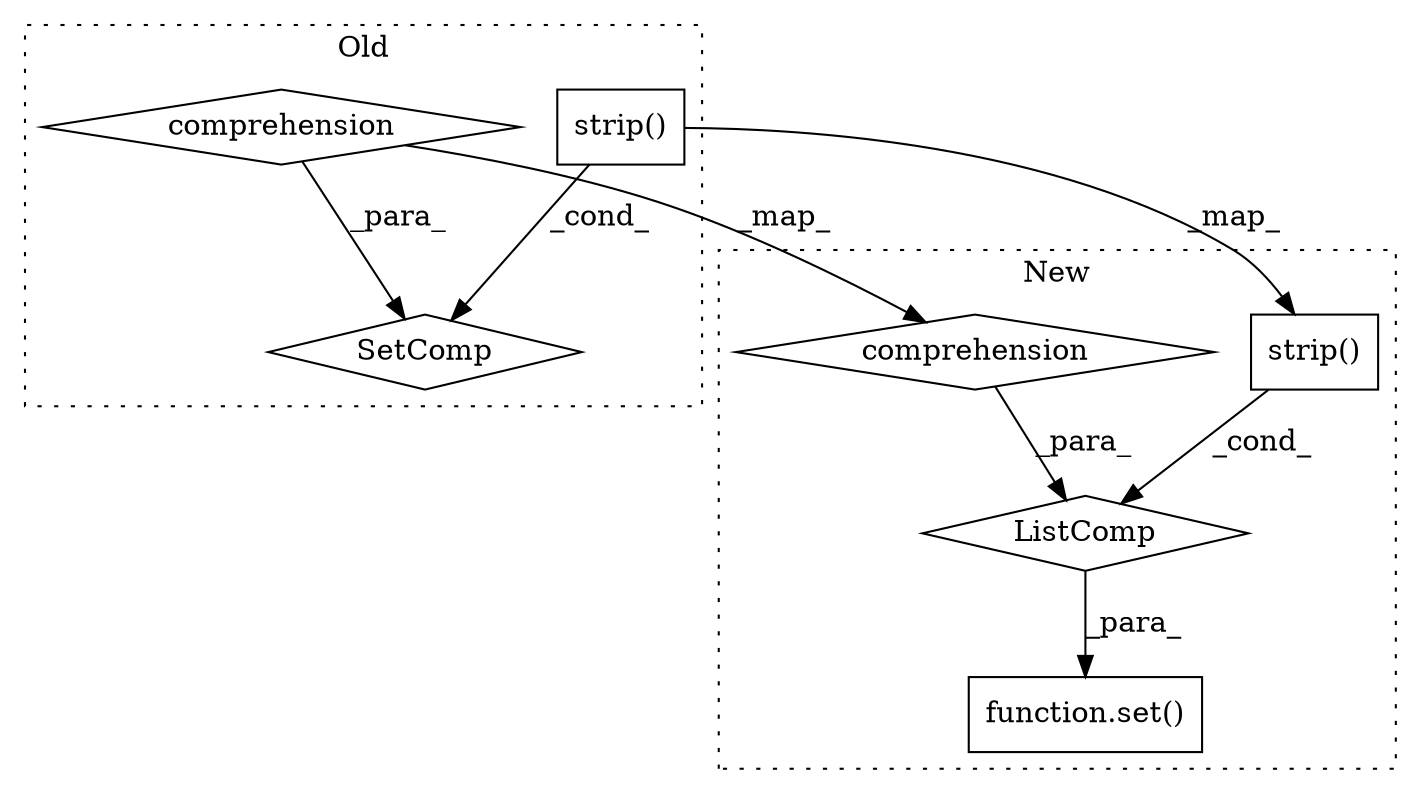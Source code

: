 digraph G {
subgraph cluster0 {
1 [label="SetComp" a="69" s="3434" l="48" shape="diamond"];
3 [label="comprehension" a="45" s="3449" l="3" shape="diamond"];
5 [label="strip()" a="75" s="3435,3447" l="8,1" shape="box"];
label = "Old";
style="dotted";
}
subgraph cluster1 {
2 [label="ListComp" a="106" s="3438" l="48" shape="diamond"];
4 [label="comprehension" a="45" s="3453" l="3" shape="diamond"];
6 [label="strip()" a="75" s="3439,3451" l="8,1" shape="box"];
7 [label="function.set()" a="75" s="3434,3486" l="4,1" shape="box"];
label = "New";
style="dotted";
}
2 -> 7 [label="_para_"];
3 -> 4 [label="_map_"];
3 -> 1 [label="_para_"];
4 -> 2 [label="_para_"];
5 -> 1 [label="_cond_"];
5 -> 6 [label="_map_"];
6 -> 2 [label="_cond_"];
}
